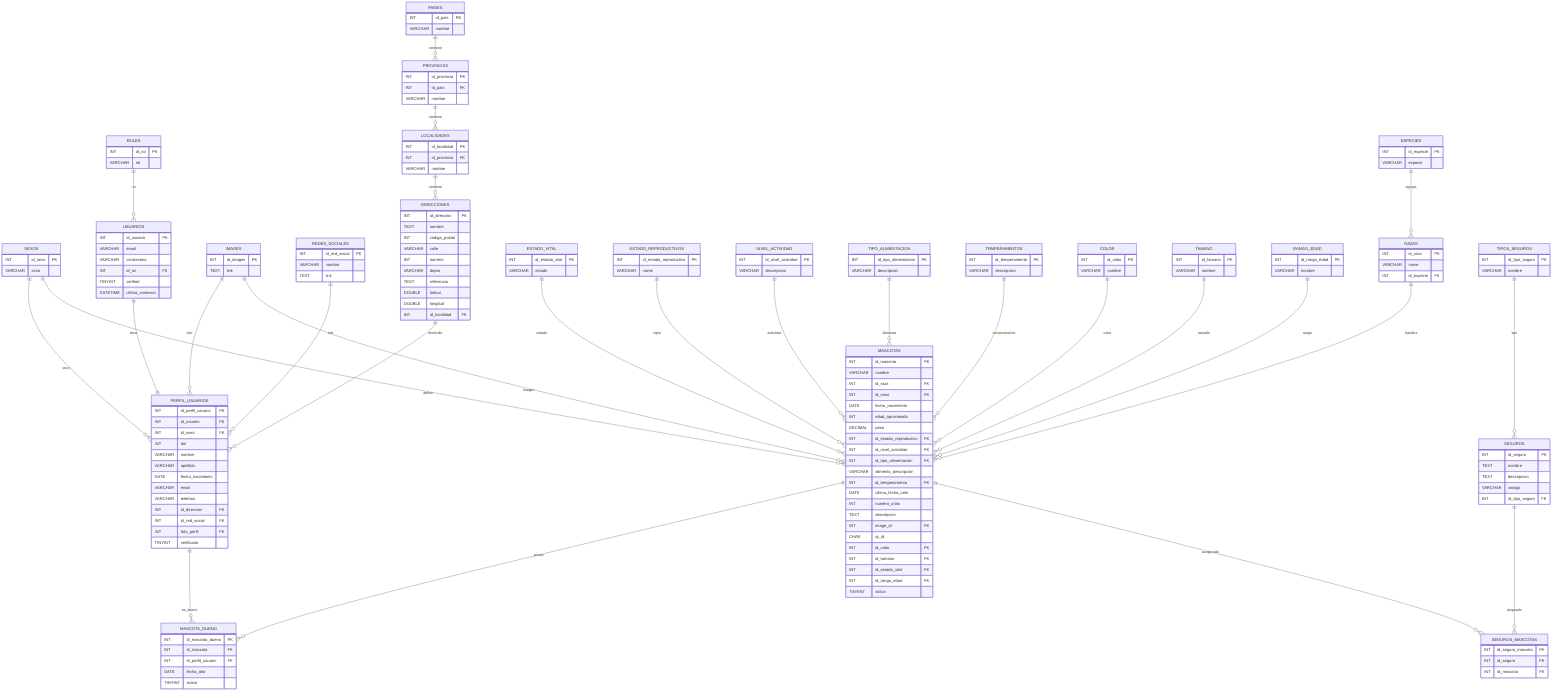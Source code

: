 erDiagram
  %% ===================== CATALOGOS BASE =====================
  ROLES {
    INT id_rol PK
    VARCHAR rol
  }
  SEXOS {
    INT id_sexo PK
    VARCHAR sexo
  }
  PAISES {
    INT id_pais PK
    VARCHAR nombre
  }
  PROVINCIAS {
    INT id_provincia PK
    INT id_pais FK
    VARCHAR nombre
  }
  LOCALIDADES {
    INT id_localidad PK
    INT id_provincia FK
    VARCHAR nombre
  }
  DIRECCIONES {
    INT id_direccion PK
    TEXT nombre
    INT codigo_postal
    VARCHAR calle
    INT numero
    VARCHAR depto
    TEXT referencia
    DOUBLE latitud
    DOUBLE longitud
    INT id_localidad FK
  }
  IMAGES {
    INT id_images PK
    TEXT link
  }
  REDES_SOCIALES {
    INT id_red_social PK
    VARCHAR nombre
    TEXT link
  }
  ESPECIES {
    INT id_especie PK
    VARCHAR especie
  }
  RAZAS {
    INT id_raza PK
    VARCHAR name
    INT id_especie FK
  }
  ESTADO_VITAL {
    INT id_estado_vital PK
    VARCHAR estado
  }
  ESTADO_REPRODUCTIVOS {
    INT id_estado_reproductivo PK
    VARCHAR name
  }
  NIVEL_ACTIVIDAD {
    INT id_nivel_actividad PK
    VARCHAR descripcion
  }
  TIPO_ALIMENTACION {
    INT id_tipo_alimentacion PK
    VARCHAR descripcion
  }
  TEMPERAMENTOS {
    INT id_temperamento PK
    VARCHAR descripcion
  }
  COLOR {
    INT id_color PK
    VARCHAR nombre
  }
  TAMANO {
    INT id_tamano PK
    VARCHAR nombre
  }
  RANGO_EDAD {
    INT id_rango_edad PK
    VARCHAR nombre
  }

  %% ===================== USUARIOS =====================
  USUARIOS {
    INT id_usuario PK
    VARCHAR email
    VARCHAR contrasena
    INT id_rol FK
    TINYINT verified
    DATETIME ultima_conexion
  }
  PERFIL_USUARIOS {
    INT id_perfil_usuario PK
    INT id_usuario FK
    INT id_sexo FK
    INT dni
    VARCHAR nombre
    VARCHAR apellido
    DATE fecha_nacimiento
    VARCHAR email
    VARCHAR telefono
    INT id_direccion FK
    INT id_red_social FK
    INT foto_perfil FK
    TINYINT verificado
  }

  %% ===================== MASCOTAS =====================
  MASCOTAS {
    INT id_mascota PK
    VARCHAR nombre
    INT id_raza FK
    INT id_sexo FK
    DATE fecha_nacimiento
    INT edad_aproximada
    DECIMAL peso
    INT id_estado_reproductivo FK
    INT id_nivel_actividad FK
    INT id_tipo_alimentacion FK
    VARCHAR alimento_descripcion
    INT id_temperamento FK
    DATE ultima_fecha_celo
    INT numero_crias
    TEXT descripcion
    INT image_id FK
    CHAR qr_id
    INT id_color FK
    INT id_tamano FK
    INT id_estado_vital FK
    INT id_rango_edad FK
    TINYINT activo
  }

  MASCOTA_DUENO {
    INT id_mascota_dueno PK
    INT id_mascota FK
    INT id_perfil_usuario FK
    DATE fecha_alta
    TINYINT activo
  }

  %% ===================== SEGUROS =====================
  TIPOS_SEGUROS {
    INT id_tipo_seguro PK
    VARCHAR nombre
  }
  SEGUROS {
    INT id_seguro PK
    TEXT nombre
    TEXT descripcion
    VARCHAR codigo
    INT id_tipo_seguro FK
  }
  SEGUROS_MASCOTAS {
    INT id_seguro_mascota PK
    INT id_seguro FK
    INT id_mascota FK
  }

  %% ===================== RELACIONES =====================
  PAISES ||--o{ PROVINCIAS : "contiene"
  PROVINCIAS ||--o{ LOCALIDADES : "contiene"
  LOCALIDADES ||--o{ DIRECCIONES : "contiene"

  ROLES ||--o{ USUARIOS : "rol"
  USUARIOS ||--|| PERFIL_USUARIOS : "tiene"
  SEXOS ||--o{ PERFIL_USUARIOS : "sexo"
  DIRECCIONES ||--o{ PERFIL_USUARIOS : "domicilio"
  REDES_SOCIALES ||--o{ PERFIL_USUARIOS : "red"
  IMAGES ||--o{ PERFIL_USUARIOS : "foto"

  ESPECIES ||--o{ RAZAS : "agrupa"
  RAZAS ||--o{ MASCOTAS : "clasifica"
  SEXOS ||--o{ MASCOTAS : "define"
  ESTADO_REPRODUCTIVOS ||--o{ MASCOTAS : "repro"
  NIVEL_ACTIVIDAD ||--o{ MASCOTAS : "actividad"
  TIPO_ALIMENTACION ||--o{ MASCOTAS : "alimenta"
  TEMPERAMENTOS ||--o{ MASCOTAS : "temperamento"
  IMAGES ||--o{ MASCOTAS : "imagen"
  COLOR ||--o{ MASCOTAS : "color"
  TAMANO ||--o{ MASCOTAS : "tamaño"
  ESTADO_VITAL ||--o{ MASCOTAS : "estado"
  RANGO_EDAD ||--o{ MASCOTAS : "rango"

  MASCOTAS ||--o{ MASCOTA_DUENO : "posee"
  PERFIL_USUARIOS ||--o{ MASCOTA_DUENO : "es_dueno"

  TIPOS_SEGUROS ||--o{ SEGUROS : "tipo"
  SEGUROS ||--o{ SEGUROS_MASCOTAS : "asignado"
  MASCOTAS ||--o{ SEGUROS_MASCOTAS : "asegurada"